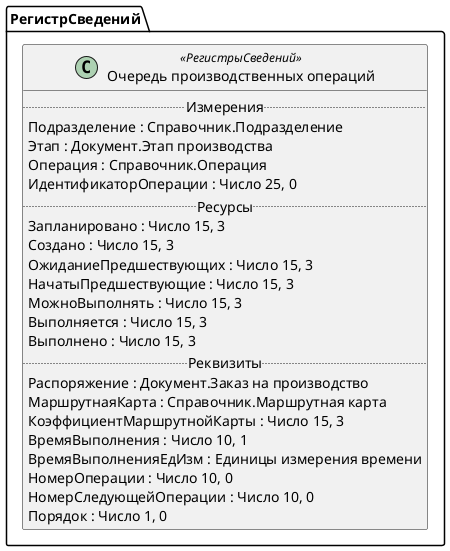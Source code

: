 ﻿@startuml ОчередьПроизводственныхОпераций
'!include templates.wsd
'..\include templates.wsd
class РегистрСведений.ОчередьПроизводственныхОпераций as "Очередь производственных операций" <<РегистрыСведений>>
{
..Измерения..
Подразделение : Справочник.Подразделение
Этап : Документ.Этап производства
Операция : Справочник.Операция
ИдентификаторОперации : Число 25, 0
..Ресурсы..
Запланировано : Число 15, 3
Создано : Число 15, 3
ОжиданиеПредшествующих : Число 15, 3
НачатыПредшествующие : Число 15, 3
МожноВыполнять : Число 15, 3
Выполняется : Число 15, 3
Выполнено : Число 15, 3
..Реквизиты..
Распоряжение : Документ.Заказ на производство
МаршрутнаяКарта : Справочник.Маршрутная карта
КоэффициентМаршрутнойКарты : Число 15, 3
ВремяВыполнения : Число 10, 1
ВремяВыполненияЕдИзм : Единицы измерения времени
НомерОперации : Число 10, 0
НомерСледующейОперации : Число 10, 0
Порядок : Число 1, 0
}
@enduml

